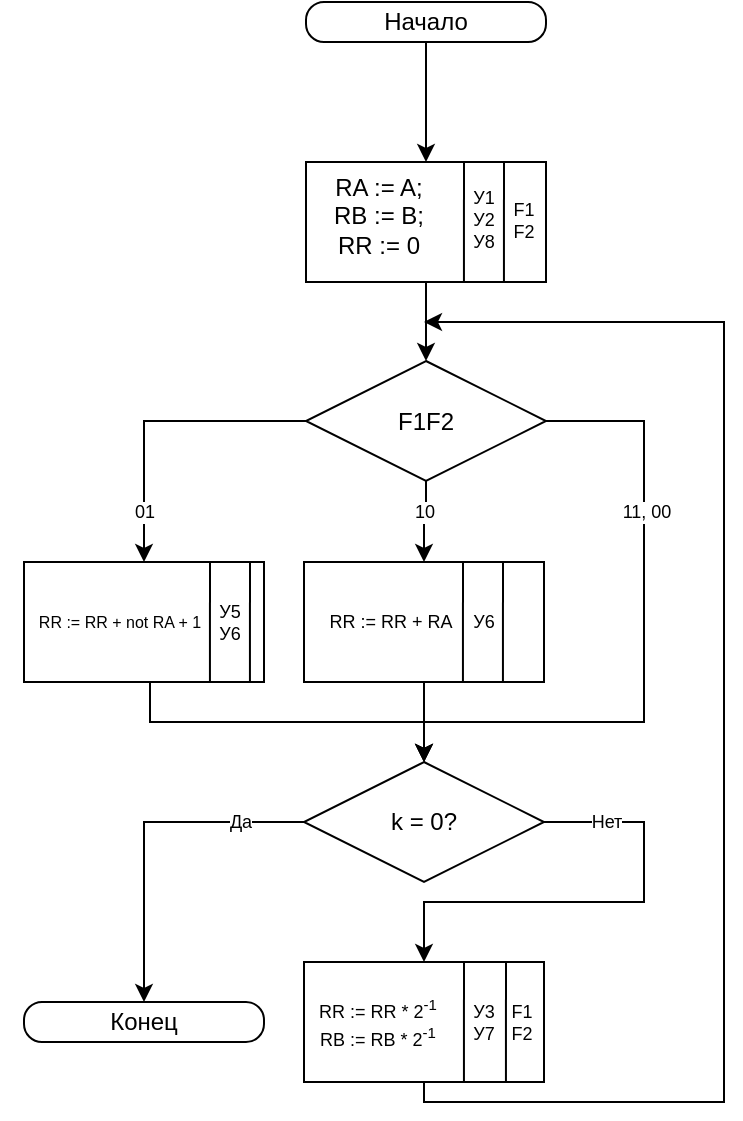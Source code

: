 <mxfile version="12.3.2" type="device" pages="1"><diagram id="0Xj9pG9Dc0gPdoxJF_FF" name="Page-1"><mxGraphModel dx="932" dy="612" grid="1" gridSize="10" guides="1" tooltips="1" connect="1" arrows="1" fold="1" page="1" pageScale="1" pageWidth="827" pageHeight="1169" math="0" shadow="0"><root><mxCell id="0"/><mxCell id="1" parent="0"/><mxCell id="bupIdLqpLs4JdiVI-WUw-27" style="edgeStyle=orthogonalEdgeStyle;rounded=0;orthogonalLoop=1;jettySize=auto;html=1;exitX=0;exitY=0.5;exitDx=0;exitDy=0;entryX=0.5;entryY=0;entryDx=0;entryDy=0;fontSize=9;" parent="1" source="bupIdLqpLs4JdiVI-WUw-26" target="bupIdLqpLs4JdiVI-WUw-9" edge="1"><mxGeometry relative="1" as="geometry"/></mxCell><mxCell id="bupIdLqpLs4JdiVI-WUw-47" value="Да" style="text;html=1;align=center;verticalAlign=middle;resizable=0;points=[];;labelBackgroundColor=#ffffff;fontSize=9;" parent="bupIdLqpLs4JdiVI-WUw-27" vertex="1" connectable="0"><mxGeometry x="-0.408" y="-1" relative="1" as="geometry"><mxPoint x="18.5" y="0.5" as="offset"/></mxGeometry></mxCell><mxCell id="bupIdLqpLs4JdiVI-WUw-28" style="edgeStyle=orthogonalEdgeStyle;rounded=0;orthogonalLoop=1;jettySize=auto;html=1;exitX=1;exitY=0.5;exitDx=0;exitDy=0;entryX=0.5;entryY=0;entryDx=0;entryDy=0;fontSize=9;" parent="1" source="bupIdLqpLs4JdiVI-WUw-26" target="bupIdLqpLs4JdiVI-WUw-8" edge="1"><mxGeometry relative="1" as="geometry"><Array as="points"><mxPoint x="529" y="500"/><mxPoint x="529" y="540"/><mxPoint x="419" y="540"/></Array></mxGeometry></mxCell><mxCell id="bupIdLqpLs4JdiVI-WUw-46" value="Нет" style="text;html=1;align=center;verticalAlign=middle;resizable=0;points=[];;labelBackgroundColor=#ffffff;fontSize=9;" parent="bupIdLqpLs4JdiVI-WUw-28" vertex="1" connectable="0"><mxGeometry x="-0.408" y="-1" relative="1" as="geometry"><mxPoint x="-18.5" y="-18" as="offset"/></mxGeometry></mxCell><mxCell id="bupIdLqpLs4JdiVI-WUw-26" value="" style="rhombus;whiteSpace=wrap;html=1;" parent="1" vertex="1"><mxGeometry x="359" y="470" width="120" height="60" as="geometry"/></mxCell><mxCell id="bupIdLqpLs4JdiVI-WUw-39" style="edgeStyle=orthogonalEdgeStyle;rounded=0;orthogonalLoop=1;jettySize=auto;html=1;exitX=0.5;exitY=1;exitDx=0;exitDy=0;entryX=0.5;entryY=0;entryDx=0;entryDy=0;fontSize=9;" parent="1" source="bupIdLqpLs4JdiVI-WUw-2" target="bupIdLqpLs4JdiVI-WUw-3" edge="1"><mxGeometry relative="1" as="geometry"/></mxCell><mxCell id="bupIdLqpLs4JdiVI-WUw-2" value="Начало" style="rounded=1;whiteSpace=wrap;html=1;imageHeight=24;arcSize=45;" parent="1" vertex="1"><mxGeometry x="360" y="90" width="120" height="20" as="geometry"/></mxCell><mxCell id="bupIdLqpLs4JdiVI-WUw-38" style="edgeStyle=orthogonalEdgeStyle;rounded=0;orthogonalLoop=1;jettySize=auto;html=1;exitX=0.5;exitY=1;exitDx=0;exitDy=0;fontSize=9;entryX=0.5;entryY=0;entryDx=0;entryDy=0;" parent="1" source="bupIdLqpLs4JdiVI-WUw-3" target="bupIdLqpLs4JdiVI-WUw-4" edge="1"><mxGeometry relative="1" as="geometry"><mxPoint x="420" y="250" as="targetPoint"/></mxGeometry></mxCell><mxCell id="bupIdLqpLs4JdiVI-WUw-3" value="" style="rounded=0;whiteSpace=wrap;html=1;" parent="1" vertex="1"><mxGeometry x="360" y="170" width="120" height="60" as="geometry"/></mxCell><mxCell id="bupIdLqpLs4JdiVI-WUw-33" style="edgeStyle=orthogonalEdgeStyle;rounded=0;orthogonalLoop=1;jettySize=auto;html=1;entryX=0.5;entryY=0;entryDx=0;entryDy=0;fontSize=9;" parent="1" source="bupIdLqpLs4JdiVI-WUw-4" target="bupIdLqpLs4JdiVI-WUw-5" edge="1"><mxGeometry relative="1" as="geometry"/></mxCell><mxCell id="bupIdLqpLs4JdiVI-WUw-43" value="01" style="text;html=1;align=center;verticalAlign=middle;resizable=0;points=[];;labelBackgroundColor=#ffffff;fontSize=9;" parent="bupIdLqpLs4JdiVI-WUw-33" vertex="1" connectable="0"><mxGeometry x="-0.253" relative="1" as="geometry"><mxPoint x="-24.5" y="45.5" as="offset"/></mxGeometry></mxCell><mxCell id="bupIdLqpLs4JdiVI-WUw-34" style="edgeStyle=orthogonalEdgeStyle;rounded=0;orthogonalLoop=1;jettySize=auto;html=1;exitX=0.5;exitY=1;exitDx=0;exitDy=0;entryX=0.5;entryY=0;entryDx=0;entryDy=0;fontSize=9;" parent="1" source="bupIdLqpLs4JdiVI-WUw-4" target="bupIdLqpLs4JdiVI-WUw-6" edge="1"><mxGeometry relative="1" as="geometry"/></mxCell><mxCell id="bupIdLqpLs4JdiVI-WUw-44" value="10" style="text;html=1;align=center;verticalAlign=middle;resizable=0;points=[];;labelBackgroundColor=#ffffff;fontSize=9;" parent="bupIdLqpLs4JdiVI-WUw-34" vertex="1" connectable="0"><mxGeometry x="0.08" y="1" relative="1" as="geometry"><mxPoint x="-1" y="-6" as="offset"/></mxGeometry></mxCell><mxCell id="bupIdLqpLs4JdiVI-WUw-36" style="edgeStyle=orthogonalEdgeStyle;rounded=0;orthogonalLoop=1;jettySize=auto;html=1;exitX=1;exitY=0.5;exitDx=0;exitDy=0;entryX=0.5;entryY=0;entryDx=0;entryDy=0;fontSize=9;" parent="1" source="bupIdLqpLs4JdiVI-WUw-4" target="bupIdLqpLs4JdiVI-WUw-26" edge="1"><mxGeometry relative="1" as="geometry"><Array as="points"><mxPoint x="529" y="300"/><mxPoint x="529" y="450"/><mxPoint x="419" y="450"/></Array></mxGeometry></mxCell><mxCell id="bupIdLqpLs4JdiVI-WUw-45" value="11, 00" style="text;html=1;align=center;verticalAlign=middle;resizable=0;points=[];;labelBackgroundColor=#ffffff;fontSize=9;" parent="bupIdLqpLs4JdiVI-WUw-36" vertex="1" connectable="0"><mxGeometry x="-0.404" y="-45" relative="1" as="geometry"><mxPoint x="45.5" y="-3.5" as="offset"/></mxGeometry></mxCell><mxCell id="bupIdLqpLs4JdiVI-WUw-4" value="" style="rhombus;whiteSpace=wrap;html=1;" parent="1" vertex="1"><mxGeometry x="360" y="269.5" width="120" height="60" as="geometry"/></mxCell><mxCell id="bupIdLqpLs4JdiVI-WUw-30" style="edgeStyle=orthogonalEdgeStyle;rounded=0;orthogonalLoop=1;jettySize=auto;html=1;fontSize=9;" parent="1" source="bupIdLqpLs4JdiVI-WUw-5" target="bupIdLqpLs4JdiVI-WUw-26" edge="1"><mxGeometry relative="1" as="geometry"><Array as="points"><mxPoint x="282" y="450"/><mxPoint x="419" y="450"/></Array><mxPoint x="419" y="450" as="targetPoint"/></mxGeometry></mxCell><mxCell id="bupIdLqpLs4JdiVI-WUw-5" value="" style="rounded=0;whiteSpace=wrap;html=1;" parent="1" vertex="1"><mxGeometry x="219" y="370" width="120" height="60" as="geometry"/></mxCell><mxCell id="bupIdLqpLs4JdiVI-WUw-31" style="edgeStyle=orthogonalEdgeStyle;rounded=0;orthogonalLoop=1;jettySize=auto;html=1;fontSize=9;" parent="1" source="bupIdLqpLs4JdiVI-WUw-6" target="bupIdLqpLs4JdiVI-WUw-26" edge="1"><mxGeometry relative="1" as="geometry"><mxPoint x="419" y="450" as="targetPoint"/></mxGeometry></mxCell><mxCell id="bupIdLqpLs4JdiVI-WUw-6" value="" style="rounded=0;whiteSpace=wrap;html=1;" parent="1" vertex="1"><mxGeometry x="359" y="370" width="120" height="60" as="geometry"/></mxCell><mxCell id="bupIdLqpLs4JdiVI-WUw-40" style="edgeStyle=orthogonalEdgeStyle;rounded=0;orthogonalLoop=1;jettySize=auto;html=1;fontSize=9;" parent="1" source="bupIdLqpLs4JdiVI-WUw-8" edge="1"><mxGeometry relative="1" as="geometry"><mxPoint x="419" y="250" as="targetPoint"/><Array as="points"><mxPoint x="419" y="640"/><mxPoint x="569" y="640"/><mxPoint x="569" y="250"/></Array><mxPoint x="419.143" y="566.5" as="sourcePoint"/></mxGeometry></mxCell><mxCell id="bupIdLqpLs4JdiVI-WUw-8" value="" style="rounded=0;whiteSpace=wrap;html=1;" parent="1" vertex="1"><mxGeometry x="359" y="570" width="120" height="60" as="geometry"/></mxCell><mxCell id="bupIdLqpLs4JdiVI-WUw-9" value="Конец" style="rounded=1;whiteSpace=wrap;html=1;arcSize=45;" parent="1" vertex="1"><mxGeometry x="219" y="590" width="120" height="20" as="geometry"/></mxCell><mxCell id="bupIdLqpLs4JdiVI-WUw-12" value="" style="endArrow=none;html=1;exitX=0.583;exitY=1;exitDx=0;exitDy=0;exitPerimeter=0;" parent="1" edge="1"><mxGeometry width="50" height="50" relative="1" as="geometry"><mxPoint x="311.96" y="430" as="sourcePoint"/><mxPoint x="312" y="370" as="targetPoint"/></mxGeometry></mxCell><mxCell id="bupIdLqpLs4JdiVI-WUw-13" value="" style="endArrow=none;html=1;exitX=0.583;exitY=1;exitDx=0;exitDy=0;exitPerimeter=0;" parent="1" edge="1"><mxGeometry width="50" height="50" relative="1" as="geometry"><mxPoint x="331.96" y="430" as="sourcePoint"/><mxPoint x="332" y="370" as="targetPoint"/></mxGeometry></mxCell><mxCell id="bupIdLqpLs4JdiVI-WUw-14" value="" style="endArrow=none;html=1;exitX=0.583;exitY=1;exitDx=0;exitDy=0;exitPerimeter=0;" parent="1" edge="1"><mxGeometry width="50" height="50" relative="1" as="geometry"><mxPoint x="438.46" y="430" as="sourcePoint"/><mxPoint x="438.5" y="370" as="targetPoint"/></mxGeometry></mxCell><mxCell id="bupIdLqpLs4JdiVI-WUw-15" value="" style="endArrow=none;html=1;exitX=0.583;exitY=1;exitDx=0;exitDy=0;exitPerimeter=0;" parent="1" edge="1"><mxGeometry width="50" height="50" relative="1" as="geometry"><mxPoint x="458.46" y="430" as="sourcePoint"/><mxPoint x="458.5" y="370" as="targetPoint"/></mxGeometry></mxCell><mxCell id="bupIdLqpLs4JdiVI-WUw-16" value="" style="endArrow=none;html=1;exitX=0.583;exitY=1;exitDx=0;exitDy=0;exitPerimeter=0;" parent="1" edge="1"><mxGeometry width="50" height="50" relative="1" as="geometry"><mxPoint x="438.96" y="630" as="sourcePoint"/><mxPoint x="439" y="570" as="targetPoint"/></mxGeometry></mxCell><mxCell id="bupIdLqpLs4JdiVI-WUw-17" value="" style="endArrow=none;html=1;exitX=0.583;exitY=1;exitDx=0;exitDy=0;exitPerimeter=0;" parent="1" edge="1"><mxGeometry width="50" height="50" relative="1" as="geometry"><mxPoint x="459.96" y="630" as="sourcePoint"/><mxPoint x="460" y="570" as="targetPoint"/></mxGeometry></mxCell><mxCell id="bupIdLqpLs4JdiVI-WUw-18" value="" style="endArrow=none;html=1;exitX=0.583;exitY=1;exitDx=0;exitDy=0;exitPerimeter=0;" parent="1" edge="1"><mxGeometry width="50" height="50" relative="1" as="geometry"><mxPoint x="438.96" y="230" as="sourcePoint"/><mxPoint x="439" y="170" as="targetPoint"/></mxGeometry></mxCell><mxCell id="bupIdLqpLs4JdiVI-WUw-19" value="" style="endArrow=none;html=1;exitX=0.583;exitY=1;exitDx=0;exitDy=0;exitPerimeter=0;" parent="1" edge="1"><mxGeometry width="50" height="50" relative="1" as="geometry"><mxPoint x="458.96" y="230" as="sourcePoint"/><mxPoint x="459" y="170" as="targetPoint"/></mxGeometry></mxCell><mxCell id="bupIdLqpLs4JdiVI-WUw-20" value="RA := A;&lt;br&gt;RB := B;&lt;br&gt;RR := 0" style="text;html=1;strokeColor=none;fillColor=none;align=center;verticalAlign=middle;whiteSpace=wrap;rounded=0;" parent="1" vertex="1"><mxGeometry x="360" y="173" width="73" height="48" as="geometry"/></mxCell><mxCell id="bupIdLqpLs4JdiVI-WUw-21" value="F1F2" style="text;html=1;strokeColor=none;fillColor=none;align=center;verticalAlign=middle;whiteSpace=wrap;rounded=0;" parent="1" vertex="1"><mxGeometry x="400" y="289.5" width="40" height="20" as="geometry"/></mxCell><mxCell id="bupIdLqpLs4JdiVI-WUw-22" value="k = 0?" style="text;html=1;strokeColor=none;fillColor=none;align=center;verticalAlign=middle;whiteSpace=wrap;rounded=0;" parent="1" vertex="1"><mxGeometry x="399" y="490" width="40" height="20" as="geometry"/></mxCell><mxCell id="bupIdLqpLs4JdiVI-WUw-23" value="RR := RR + not RA + 1" style="text;html=1;strokeColor=none;fillColor=none;align=center;verticalAlign=middle;whiteSpace=wrap;rounded=0;fontSize=8;" parent="1" vertex="1"><mxGeometry x="207" y="377.5" width="120" height="45" as="geometry"/></mxCell><mxCell id="bupIdLqpLs4JdiVI-WUw-24" value="RR := RR + RA" style="text;html=1;strokeColor=none;fillColor=none;align=center;verticalAlign=middle;whiteSpace=wrap;rounded=0;fontSize=9;" parent="1" vertex="1"><mxGeometry x="366" y="377.5" width="73" height="45" as="geometry"/></mxCell><mxCell id="bupIdLqpLs4JdiVI-WUw-37" value="RR := RR * 2&lt;sup&gt;-1&lt;br&gt;&lt;/sup&gt;RB := RB * 2&lt;sup&gt;-1&lt;br&gt;&lt;/sup&gt;" style="text;html=1;strokeColor=none;fillColor=none;align=center;verticalAlign=middle;whiteSpace=wrap;rounded=0;fontSize=9;" parent="1" vertex="1"><mxGeometry x="335.5" y="577.5" width="120" height="45" as="geometry"/></mxCell><mxCell id="bupIdLqpLs4JdiVI-WUw-41" value="У1&lt;br&gt;У2&lt;br&gt;У8&lt;br&gt;" style="text;html=1;strokeColor=none;fillColor=none;align=center;verticalAlign=middle;whiteSpace=wrap;rounded=0;fontSize=9;" parent="1" vertex="1"><mxGeometry x="444" y="189" width="10" height="20" as="geometry"/></mxCell><mxCell id="bupIdLqpLs4JdiVI-WUw-42" value="F1&lt;br&gt;F2" style="text;html=1;strokeColor=none;fillColor=none;align=center;verticalAlign=middle;whiteSpace=wrap;rounded=0;fontSize=9;" parent="1" vertex="1"><mxGeometry x="464" y="189" width="10" height="20" as="geometry"/></mxCell><mxCell id="bupIdLqpLs4JdiVI-WUw-48" value="У6" style="text;html=1;strokeColor=none;fillColor=none;align=center;verticalAlign=middle;whiteSpace=wrap;rounded=0;fontSize=9;" parent="1" vertex="1"><mxGeometry x="444" y="390" width="10" height="20" as="geometry"/></mxCell><mxCell id="bupIdLqpLs4JdiVI-WUw-49" value="У5&lt;br&gt;У6" style="text;html=1;strokeColor=none;fillColor=none;align=center;verticalAlign=middle;whiteSpace=wrap;rounded=0;fontSize=9;" parent="1" vertex="1"><mxGeometry x="317" y="390" width="10" height="20" as="geometry"/></mxCell><mxCell id="bupIdLqpLs4JdiVI-WUw-50" value="У3&lt;br&gt;У7" style="text;html=1;strokeColor=none;fillColor=none;align=center;verticalAlign=middle;whiteSpace=wrap;rounded=0;fontSize=9;" parent="1" vertex="1"><mxGeometry x="444" y="590" width="10" height="20" as="geometry"/></mxCell><mxCell id="bupIdLqpLs4JdiVI-WUw-51" value="F1&lt;br&gt;F2" style="text;html=1;strokeColor=none;fillColor=none;align=center;verticalAlign=middle;whiteSpace=wrap;rounded=0;fontSize=9;" parent="1" vertex="1"><mxGeometry x="463" y="590" width="10" height="20" as="geometry"/></mxCell></root></mxGraphModel></diagram></mxfile>
